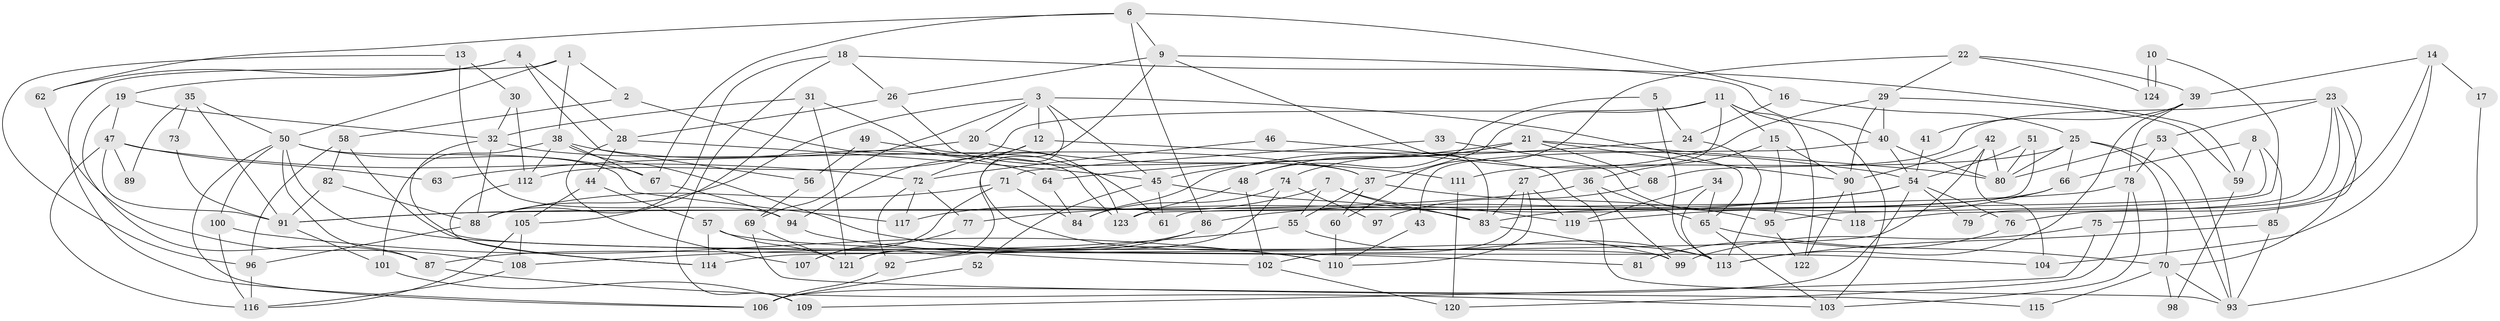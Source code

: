 // coarse degree distribution, {4: 0.1875, 3: 0.1875, 7: 0.15, 8: 0.0875, 6: 0.125, 5: 0.1625, 2: 0.075, 9: 0.025}
// Generated by graph-tools (version 1.1) at 2025/42/03/06/25 10:42:01]
// undirected, 124 vertices, 248 edges
graph export_dot {
graph [start="1"]
  node [color=gray90,style=filled];
  1;
  2;
  3;
  4;
  5;
  6;
  7;
  8;
  9;
  10;
  11;
  12;
  13;
  14;
  15;
  16;
  17;
  18;
  19;
  20;
  21;
  22;
  23;
  24;
  25;
  26;
  27;
  28;
  29;
  30;
  31;
  32;
  33;
  34;
  35;
  36;
  37;
  38;
  39;
  40;
  41;
  42;
  43;
  44;
  45;
  46;
  47;
  48;
  49;
  50;
  51;
  52;
  53;
  54;
  55;
  56;
  57;
  58;
  59;
  60;
  61;
  62;
  63;
  64;
  65;
  66;
  67;
  68;
  69;
  70;
  71;
  72;
  73;
  74;
  75;
  76;
  77;
  78;
  79;
  80;
  81;
  82;
  83;
  84;
  85;
  86;
  87;
  88;
  89;
  90;
  91;
  92;
  93;
  94;
  95;
  96;
  97;
  98;
  99;
  100;
  101;
  102;
  103;
  104;
  105;
  106;
  107;
  108;
  109;
  110;
  111;
  112;
  113;
  114;
  115;
  116;
  117;
  118;
  119;
  120;
  121;
  122;
  123;
  124;
  1 -- 50;
  1 -- 2;
  1 -- 38;
  1 -- 106;
  2 -- 123;
  2 -- 58;
  3 -- 45;
  3 -- 65;
  3 -- 12;
  3 -- 20;
  3 -- 69;
  3 -- 88;
  3 -- 113;
  4 -- 28;
  4 -- 62;
  4 -- 19;
  4 -- 56;
  5 -- 113;
  5 -- 24;
  5 -- 48;
  6 -- 86;
  6 -- 67;
  6 -- 9;
  6 -- 16;
  6 -- 62;
  7 -- 83;
  7 -- 55;
  7 -- 117;
  7 -- 119;
  8 -- 66;
  8 -- 123;
  8 -- 59;
  8 -- 85;
  9 -- 40;
  9 -- 26;
  9 -- 83;
  9 -- 121;
  10 -- 95;
  10 -- 124;
  10 -- 124;
  11 -- 27;
  11 -- 15;
  11 -- 37;
  11 -- 103;
  11 -- 112;
  11 -- 122;
  12 -- 94;
  12 -- 54;
  12 -- 72;
  13 -- 94;
  13 -- 30;
  13 -- 96;
  14 -- 39;
  14 -- 104;
  14 -- 17;
  14 -- 76;
  15 -- 95;
  15 -- 36;
  15 -- 90;
  16 -- 25;
  16 -- 24;
  17 -- 93;
  18 -- 88;
  18 -- 26;
  18 -- 59;
  18 -- 109;
  19 -- 87;
  19 -- 32;
  19 -- 47;
  20 -- 111;
  20 -- 63;
  21 -- 80;
  21 -- 90;
  21 -- 45;
  21 -- 48;
  21 -- 68;
  21 -- 74;
  22 -- 29;
  22 -- 60;
  22 -- 39;
  22 -- 124;
  23 -- 53;
  23 -- 70;
  23 -- 68;
  23 -- 75;
  23 -- 79;
  23 -- 118;
  24 -- 113;
  24 -- 64;
  25 -- 93;
  25 -- 80;
  25 -- 66;
  25 -- 70;
  25 -- 111;
  26 -- 37;
  26 -- 28;
  27 -- 83;
  27 -- 119;
  27 -- 102;
  27 -- 110;
  28 -- 45;
  28 -- 44;
  28 -- 107;
  29 -- 59;
  29 -- 84;
  29 -- 40;
  29 -- 90;
  30 -- 112;
  30 -- 32;
  31 -- 105;
  31 -- 121;
  31 -- 32;
  31 -- 123;
  32 -- 37;
  32 -- 88;
  32 -- 99;
  33 -- 118;
  33 -- 71;
  34 -- 119;
  34 -- 113;
  34 -- 65;
  35 -- 50;
  35 -- 91;
  35 -- 73;
  35 -- 89;
  36 -- 65;
  36 -- 99;
  36 -- 91;
  37 -- 55;
  37 -- 60;
  37 -- 95;
  38 -- 112;
  38 -- 64;
  38 -- 67;
  38 -- 101;
  38 -- 110;
  39 -- 113;
  39 -- 41;
  39 -- 78;
  40 -- 54;
  40 -- 43;
  40 -- 80;
  41 -- 54;
  42 -- 114;
  42 -- 90;
  42 -- 80;
  42 -- 104;
  43 -- 110;
  44 -- 105;
  44 -- 57;
  45 -- 83;
  45 -- 52;
  45 -- 61;
  46 -- 93;
  46 -- 72;
  47 -- 72;
  47 -- 63;
  47 -- 89;
  47 -- 91;
  47 -- 116;
  48 -- 102;
  48 -- 123;
  49 -- 61;
  49 -- 56;
  50 -- 87;
  50 -- 100;
  50 -- 67;
  50 -- 81;
  50 -- 106;
  50 -- 117;
  51 -- 54;
  51 -- 80;
  51 -- 61;
  52 -- 106;
  53 -- 78;
  53 -- 80;
  53 -- 93;
  54 -- 106;
  54 -- 76;
  54 -- 77;
  54 -- 79;
  54 -- 86;
  55 -- 113;
  55 -- 108;
  56 -- 69;
  57 -- 121;
  57 -- 104;
  57 -- 114;
  58 -- 96;
  58 -- 82;
  58 -- 114;
  59 -- 98;
  60 -- 110;
  62 -- 108;
  64 -- 84;
  65 -- 103;
  65 -- 70;
  66 -- 83;
  66 -- 119;
  67 -- 94;
  68 -- 97;
  69 -- 121;
  69 -- 115;
  70 -- 93;
  70 -- 98;
  70 -- 115;
  71 -- 107;
  71 -- 88;
  71 -- 84;
  72 -- 117;
  72 -- 77;
  72 -- 92;
  73 -- 91;
  74 -- 84;
  74 -- 97;
  74 -- 121;
  75 -- 109;
  75 -- 99;
  76 -- 81;
  77 -- 107;
  78 -- 91;
  78 -- 103;
  78 -- 120;
  82 -- 88;
  82 -- 91;
  83 -- 99;
  85 -- 93;
  85 -- 113;
  86 -- 92;
  86 -- 87;
  87 -- 103;
  88 -- 96;
  90 -- 118;
  90 -- 122;
  91 -- 101;
  92 -- 106;
  94 -- 102;
  95 -- 122;
  96 -- 116;
  100 -- 116;
  100 -- 110;
  101 -- 109;
  102 -- 120;
  105 -- 108;
  105 -- 116;
  108 -- 116;
  111 -- 120;
  112 -- 114;
}
